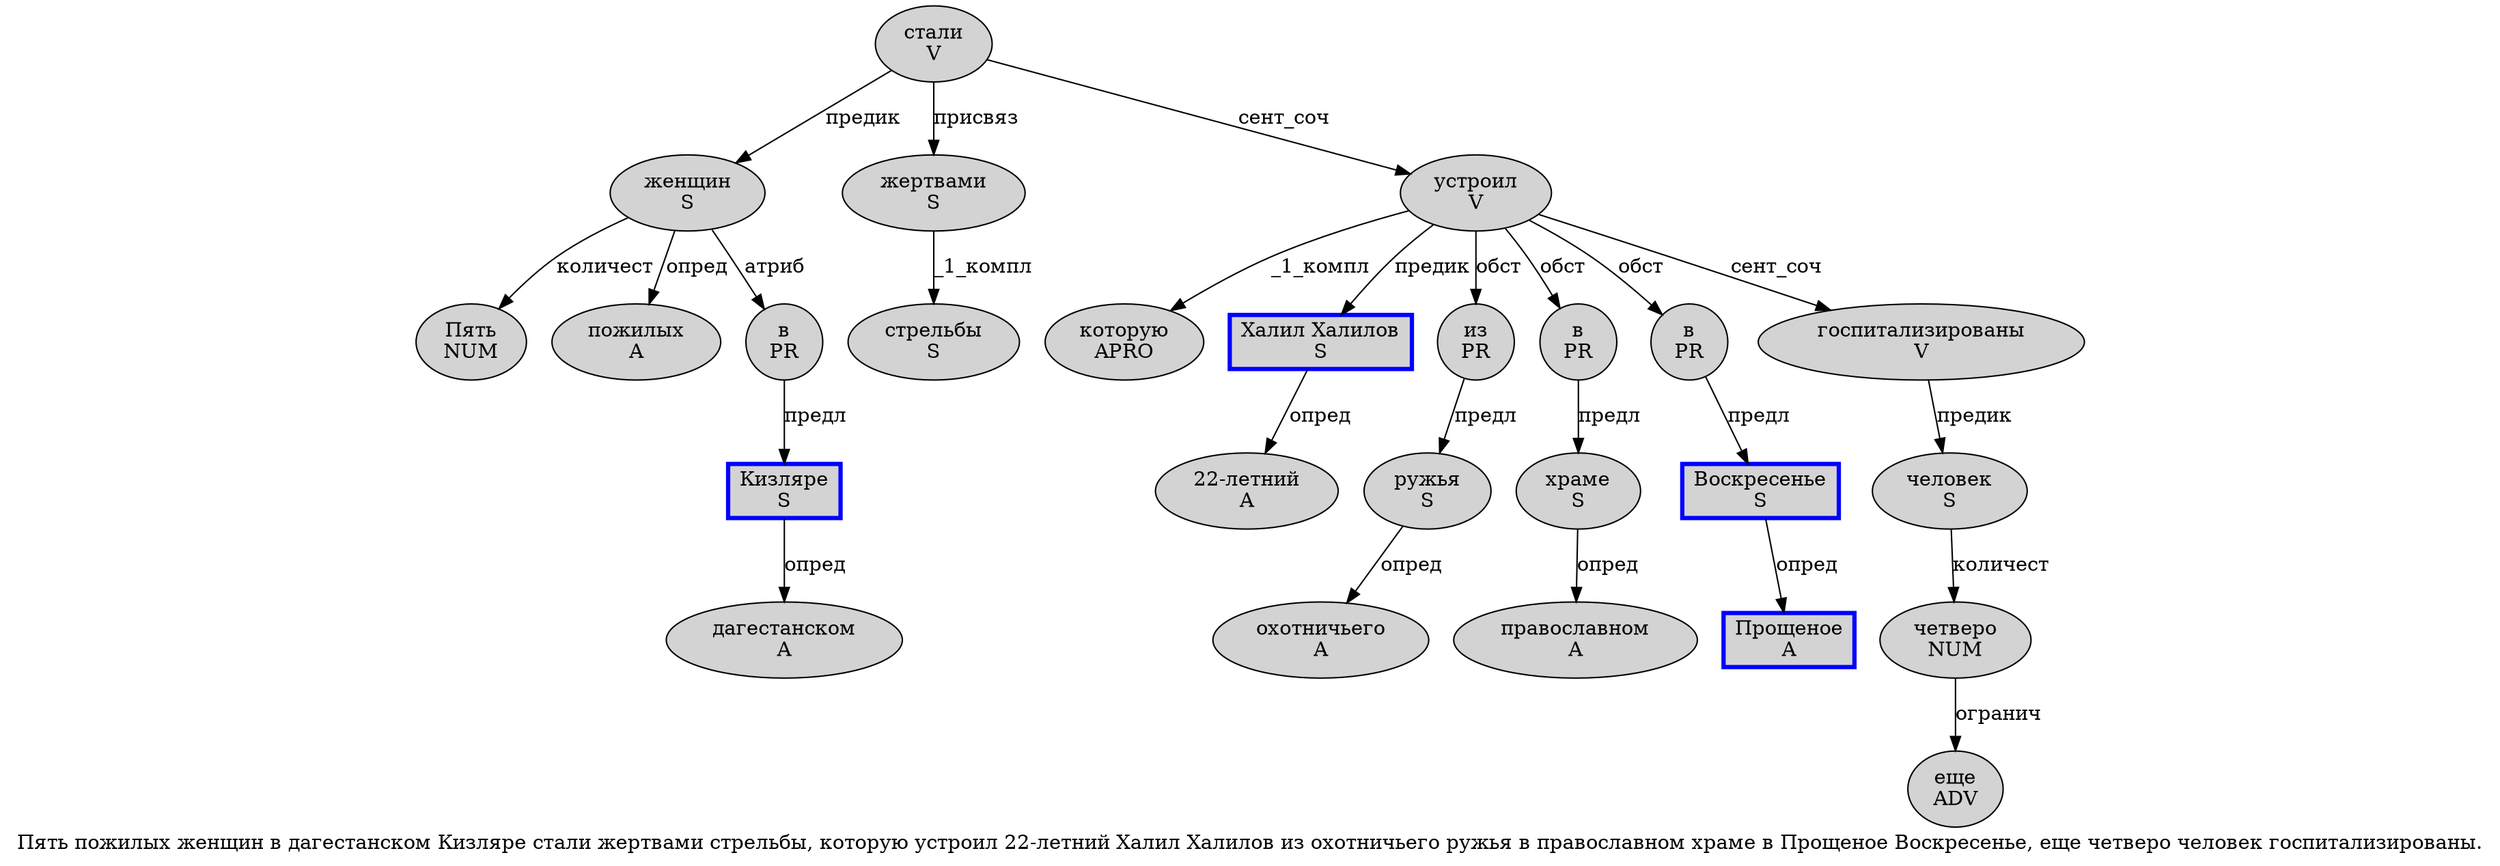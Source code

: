 digraph SENTENCE_1152 {
	graph [label="Пять пожилых женщин в дагестанском Кизляре стали жертвами стрельбы, которую устроил 22-летний Халил Халилов из охотничьего ружья в православном храме в Прощеное Воскресенье, еще четверо человек госпитализированы."]
	node [style=filled]
		0 [label="Пять
NUM" color="" fillcolor=lightgray penwidth=1 shape=ellipse]
		1 [label="пожилых
A" color="" fillcolor=lightgray penwidth=1 shape=ellipse]
		2 [label="женщин
S" color="" fillcolor=lightgray penwidth=1 shape=ellipse]
		3 [label="в
PR" color="" fillcolor=lightgray penwidth=1 shape=ellipse]
		4 [label="дагестанском
A" color="" fillcolor=lightgray penwidth=1 shape=ellipse]
		5 [label="Кизляре
S" color=blue fillcolor=lightgray penwidth=3 shape=box]
		6 [label="стали
V" color="" fillcolor=lightgray penwidth=1 shape=ellipse]
		7 [label="жертвами
S" color="" fillcolor=lightgray penwidth=1 shape=ellipse]
		8 [label="стрельбы
S" color="" fillcolor=lightgray penwidth=1 shape=ellipse]
		10 [label="которую
APRO" color="" fillcolor=lightgray penwidth=1 shape=ellipse]
		11 [label="устроил
V" color="" fillcolor=lightgray penwidth=1 shape=ellipse]
		12 [label="22-летний
A" color="" fillcolor=lightgray penwidth=1 shape=ellipse]
		13 [label="Халил Халилов
S" color=blue fillcolor=lightgray penwidth=3 shape=box]
		14 [label="из
PR" color="" fillcolor=lightgray penwidth=1 shape=ellipse]
		15 [label="охотничьего
A" color="" fillcolor=lightgray penwidth=1 shape=ellipse]
		16 [label="ружья
S" color="" fillcolor=lightgray penwidth=1 shape=ellipse]
		17 [label="в
PR" color="" fillcolor=lightgray penwidth=1 shape=ellipse]
		18 [label="православном
A" color="" fillcolor=lightgray penwidth=1 shape=ellipse]
		19 [label="храме
S" color="" fillcolor=lightgray penwidth=1 shape=ellipse]
		20 [label="в
PR" color="" fillcolor=lightgray penwidth=1 shape=ellipse]
		21 [label="Прощеное
A" color=blue fillcolor=lightgray penwidth=3 shape=box]
		22 [label="Воскресенье
S" color=blue fillcolor=lightgray penwidth=3 shape=box]
		24 [label="еще
ADV" color="" fillcolor=lightgray penwidth=1 shape=ellipse]
		25 [label="четверо
NUM" color="" fillcolor=lightgray penwidth=1 shape=ellipse]
		26 [label="человек
S" color="" fillcolor=lightgray penwidth=1 shape=ellipse]
		27 [label="госпитализированы
V" color="" fillcolor=lightgray penwidth=1 shape=ellipse]
			19 -> 18 [label="опред"]
			5 -> 4 [label="опред"]
			2 -> 0 [label="количест"]
			2 -> 1 [label="опред"]
			2 -> 3 [label="атриб"]
			26 -> 25 [label="количест"]
			14 -> 16 [label="предл"]
			6 -> 2 [label="предик"]
			6 -> 7 [label="присвяз"]
			6 -> 11 [label="сент_соч"]
			16 -> 15 [label="опред"]
			11 -> 10 [label="_1_компл"]
			11 -> 13 [label="предик"]
			11 -> 14 [label="обст"]
			11 -> 17 [label="обст"]
			11 -> 20 [label="обст"]
			11 -> 27 [label="сент_соч"]
			22 -> 21 [label="опред"]
			20 -> 22 [label="предл"]
			27 -> 26 [label="предик"]
			7 -> 8 [label="_1_компл"]
			17 -> 19 [label="предл"]
			25 -> 24 [label="огранич"]
			3 -> 5 [label="предл"]
			13 -> 12 [label="опред"]
}